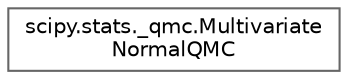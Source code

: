 digraph "Graphical Class Hierarchy"
{
 // LATEX_PDF_SIZE
  bgcolor="transparent";
  edge [fontname=Helvetica,fontsize=10,labelfontname=Helvetica,labelfontsize=10];
  node [fontname=Helvetica,fontsize=10,shape=box,height=0.2,width=0.4];
  rankdir="LR";
  Node0 [id="Node000000",label="scipy.stats._qmc.Multivariate\lNormalQMC",height=0.2,width=0.4,color="grey40", fillcolor="white", style="filled",URL="$df/d4e/classscipy_1_1stats_1_1__qmc_1_1MultivariateNormalQMC.html",tooltip=" "];
}
